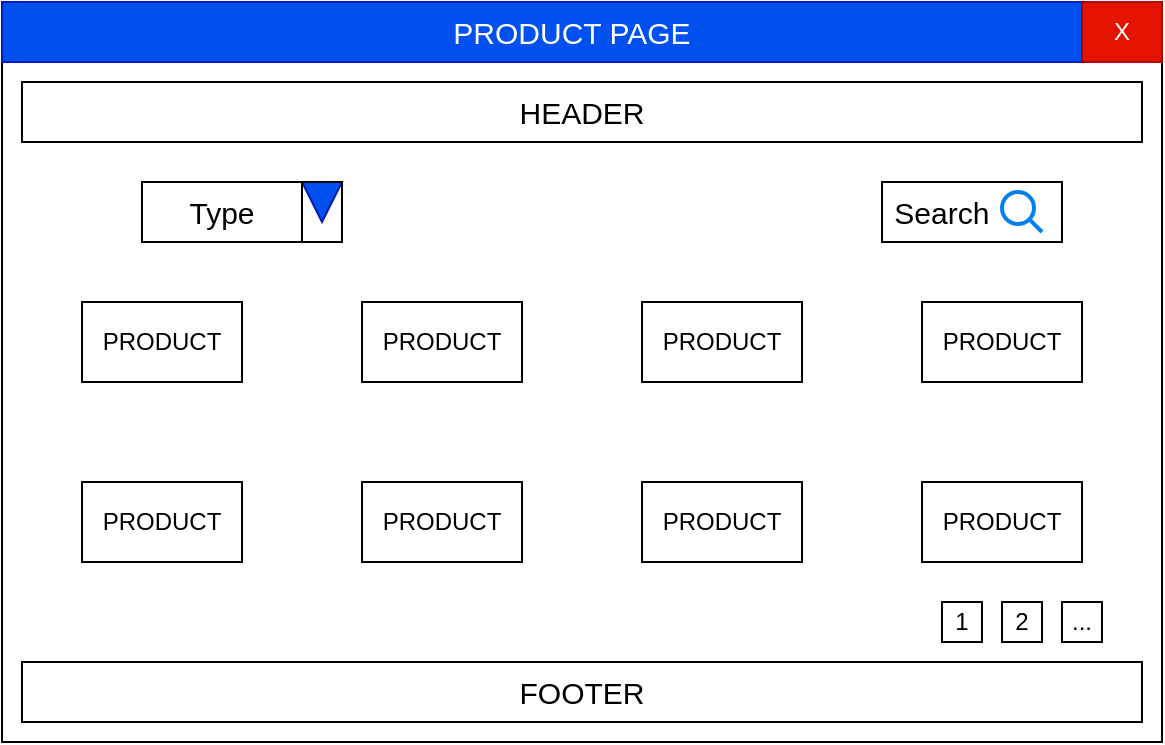 <mxfile version="21.4.0" type="device">
  <diagram name="Page-1" id="-rwXF4MAfiNaSpwIAwEC">
    <mxGraphModel dx="863" dy="505" grid="1" gridSize="10" guides="1" tooltips="1" connect="1" arrows="1" fold="1" page="1" pageScale="1" pageWidth="850" pageHeight="1100" math="0" shadow="0">
      <root>
        <mxCell id="0" />
        <mxCell id="1" parent="0" />
        <mxCell id="TPIRKc2NeO6J7MrL7H3M-2" value="" style="rounded=0;whiteSpace=wrap;html=1;fillColor=none;" parent="1" vertex="1">
          <mxGeometry x="160" y="120" width="580" height="340" as="geometry" />
        </mxCell>
        <mxCell id="TPIRKc2NeO6J7MrL7H3M-3" value="PRODUCT PAGE" style="rounded=0;whiteSpace=wrap;html=1;fillColor=#0050ef;fontColor=#ffffff;strokeColor=#001DBC;fontSize=15;" parent="1" vertex="1">
          <mxGeometry x="160" y="90" width="570" height="30" as="geometry" />
        </mxCell>
        <mxCell id="TPIRKc2NeO6J7MrL7H3M-4" value="X" style="rounded=0;whiteSpace=wrap;html=1;fillColor=#e51400;fontColor=#ffffff;strokeColor=#B20000;" parent="1" vertex="1">
          <mxGeometry x="700" y="90" width="40" height="30" as="geometry" />
        </mxCell>
        <mxCell id="TPIRKc2NeO6J7MrL7H3M-5" value="HEADER" style="rounded=0;whiteSpace=wrap;html=1;fontSize=15;" parent="1" vertex="1">
          <mxGeometry x="170" y="130" width="560" height="30" as="geometry" />
        </mxCell>
        <mxCell id="TPIRKc2NeO6J7MrL7H3M-6" value="FOOTER" style="rounded=0;whiteSpace=wrap;html=1;fontSize=15;" parent="1" vertex="1">
          <mxGeometry x="170" y="420" width="560" height="30" as="geometry" />
        </mxCell>
        <mxCell id="TPIRKc2NeO6J7MrL7H3M-8" value="PRODUCT" style="rounded=0;whiteSpace=wrap;html=1;" parent="1" vertex="1">
          <mxGeometry x="200" y="240" width="80" height="40" as="geometry" />
        </mxCell>
        <mxCell id="TPIRKc2NeO6J7MrL7H3M-9" value="PRODUCT" style="rounded=0;whiteSpace=wrap;html=1;" parent="1" vertex="1">
          <mxGeometry x="620" y="240" width="80" height="40" as="geometry" />
        </mxCell>
        <mxCell id="TPIRKc2NeO6J7MrL7H3M-10" value="PRODUCT" style="rounded=0;whiteSpace=wrap;html=1;" parent="1" vertex="1">
          <mxGeometry x="340" y="240" width="80" height="40" as="geometry" />
        </mxCell>
        <mxCell id="TPIRKc2NeO6J7MrL7H3M-11" value="PRODUCT" style="rounded=0;whiteSpace=wrap;html=1;" parent="1" vertex="1">
          <mxGeometry x="480" y="240" width="80" height="40" as="geometry" />
        </mxCell>
        <mxCell id="TPIRKc2NeO6J7MrL7H3M-12" value="PRODUCT" style="rounded=0;whiteSpace=wrap;html=1;" parent="1" vertex="1">
          <mxGeometry x="200" y="330" width="80" height="40" as="geometry" />
        </mxCell>
        <mxCell id="TPIRKc2NeO6J7MrL7H3M-13" value="PRODUCT" style="rounded=0;whiteSpace=wrap;html=1;" parent="1" vertex="1">
          <mxGeometry x="340" y="330" width="80" height="40" as="geometry" />
        </mxCell>
        <mxCell id="TPIRKc2NeO6J7MrL7H3M-14" value="PRODUCT" style="rounded=0;whiteSpace=wrap;html=1;" parent="1" vertex="1">
          <mxGeometry x="480" y="330" width="80" height="40" as="geometry" />
        </mxCell>
        <mxCell id="TPIRKc2NeO6J7MrL7H3M-15" value="PRODUCT" style="rounded=0;whiteSpace=wrap;html=1;" parent="1" vertex="1">
          <mxGeometry x="620" y="330" width="80" height="40" as="geometry" />
        </mxCell>
        <mxCell id="TPIRKc2NeO6J7MrL7H3M-16" value="&amp;nbsp;Search" style="rounded=0;whiteSpace=wrap;html=1;align=left;fontSize=15;" parent="1" vertex="1">
          <mxGeometry x="600" y="180" width="90" height="30" as="geometry" />
        </mxCell>
        <mxCell id="TPIRKc2NeO6J7MrL7H3M-17" value="" style="html=1;verticalLabelPosition=bottom;align=center;labelBackgroundColor=#ffffff;verticalAlign=top;strokeWidth=2;strokeColor=#0080F0;shadow=0;dashed=0;shape=mxgraph.ios7.icons.looking_glass;" parent="1" vertex="1">
          <mxGeometry x="660" y="185" width="20" height="20" as="geometry" />
        </mxCell>
        <mxCell id="TPIRKc2NeO6J7MrL7H3M-19" value="Type" style="rounded=0;whiteSpace=wrap;html=1;fontSize=15;" parent="1" vertex="1">
          <mxGeometry x="230" y="180" width="80" height="30" as="geometry" />
        </mxCell>
        <mxCell id="TPIRKc2NeO6J7MrL7H3M-20" value="" style="triangle;whiteSpace=wrap;html=1;rotation=90;fillColor=#0050ef;fontColor=#ffffff;strokeColor=#001DBC;" parent="1" vertex="1">
          <mxGeometry x="310" y="180" width="20" height="20" as="geometry" />
        </mxCell>
        <mxCell id="TPIRKc2NeO6J7MrL7H3M-22" value="" style="rounded=0;whiteSpace=wrap;html=1;fillColor=none;" parent="1" vertex="1">
          <mxGeometry x="310" y="180" width="20" height="30" as="geometry" />
        </mxCell>
        <mxCell id="2N4hHGKSdgmGXA7ISX6f-2" value="1" style="rounded=0;whiteSpace=wrap;html=1;" vertex="1" parent="1">
          <mxGeometry x="630" y="390" width="20" height="20" as="geometry" />
        </mxCell>
        <mxCell id="2N4hHGKSdgmGXA7ISX6f-3" value="2" style="rounded=0;whiteSpace=wrap;html=1;" vertex="1" parent="1">
          <mxGeometry x="660" y="390" width="20" height="20" as="geometry" />
        </mxCell>
        <mxCell id="2N4hHGKSdgmGXA7ISX6f-4" value="..." style="rounded=0;whiteSpace=wrap;html=1;" vertex="1" parent="1">
          <mxGeometry x="690" y="390" width="20" height="20" as="geometry" />
        </mxCell>
      </root>
    </mxGraphModel>
  </diagram>
</mxfile>
